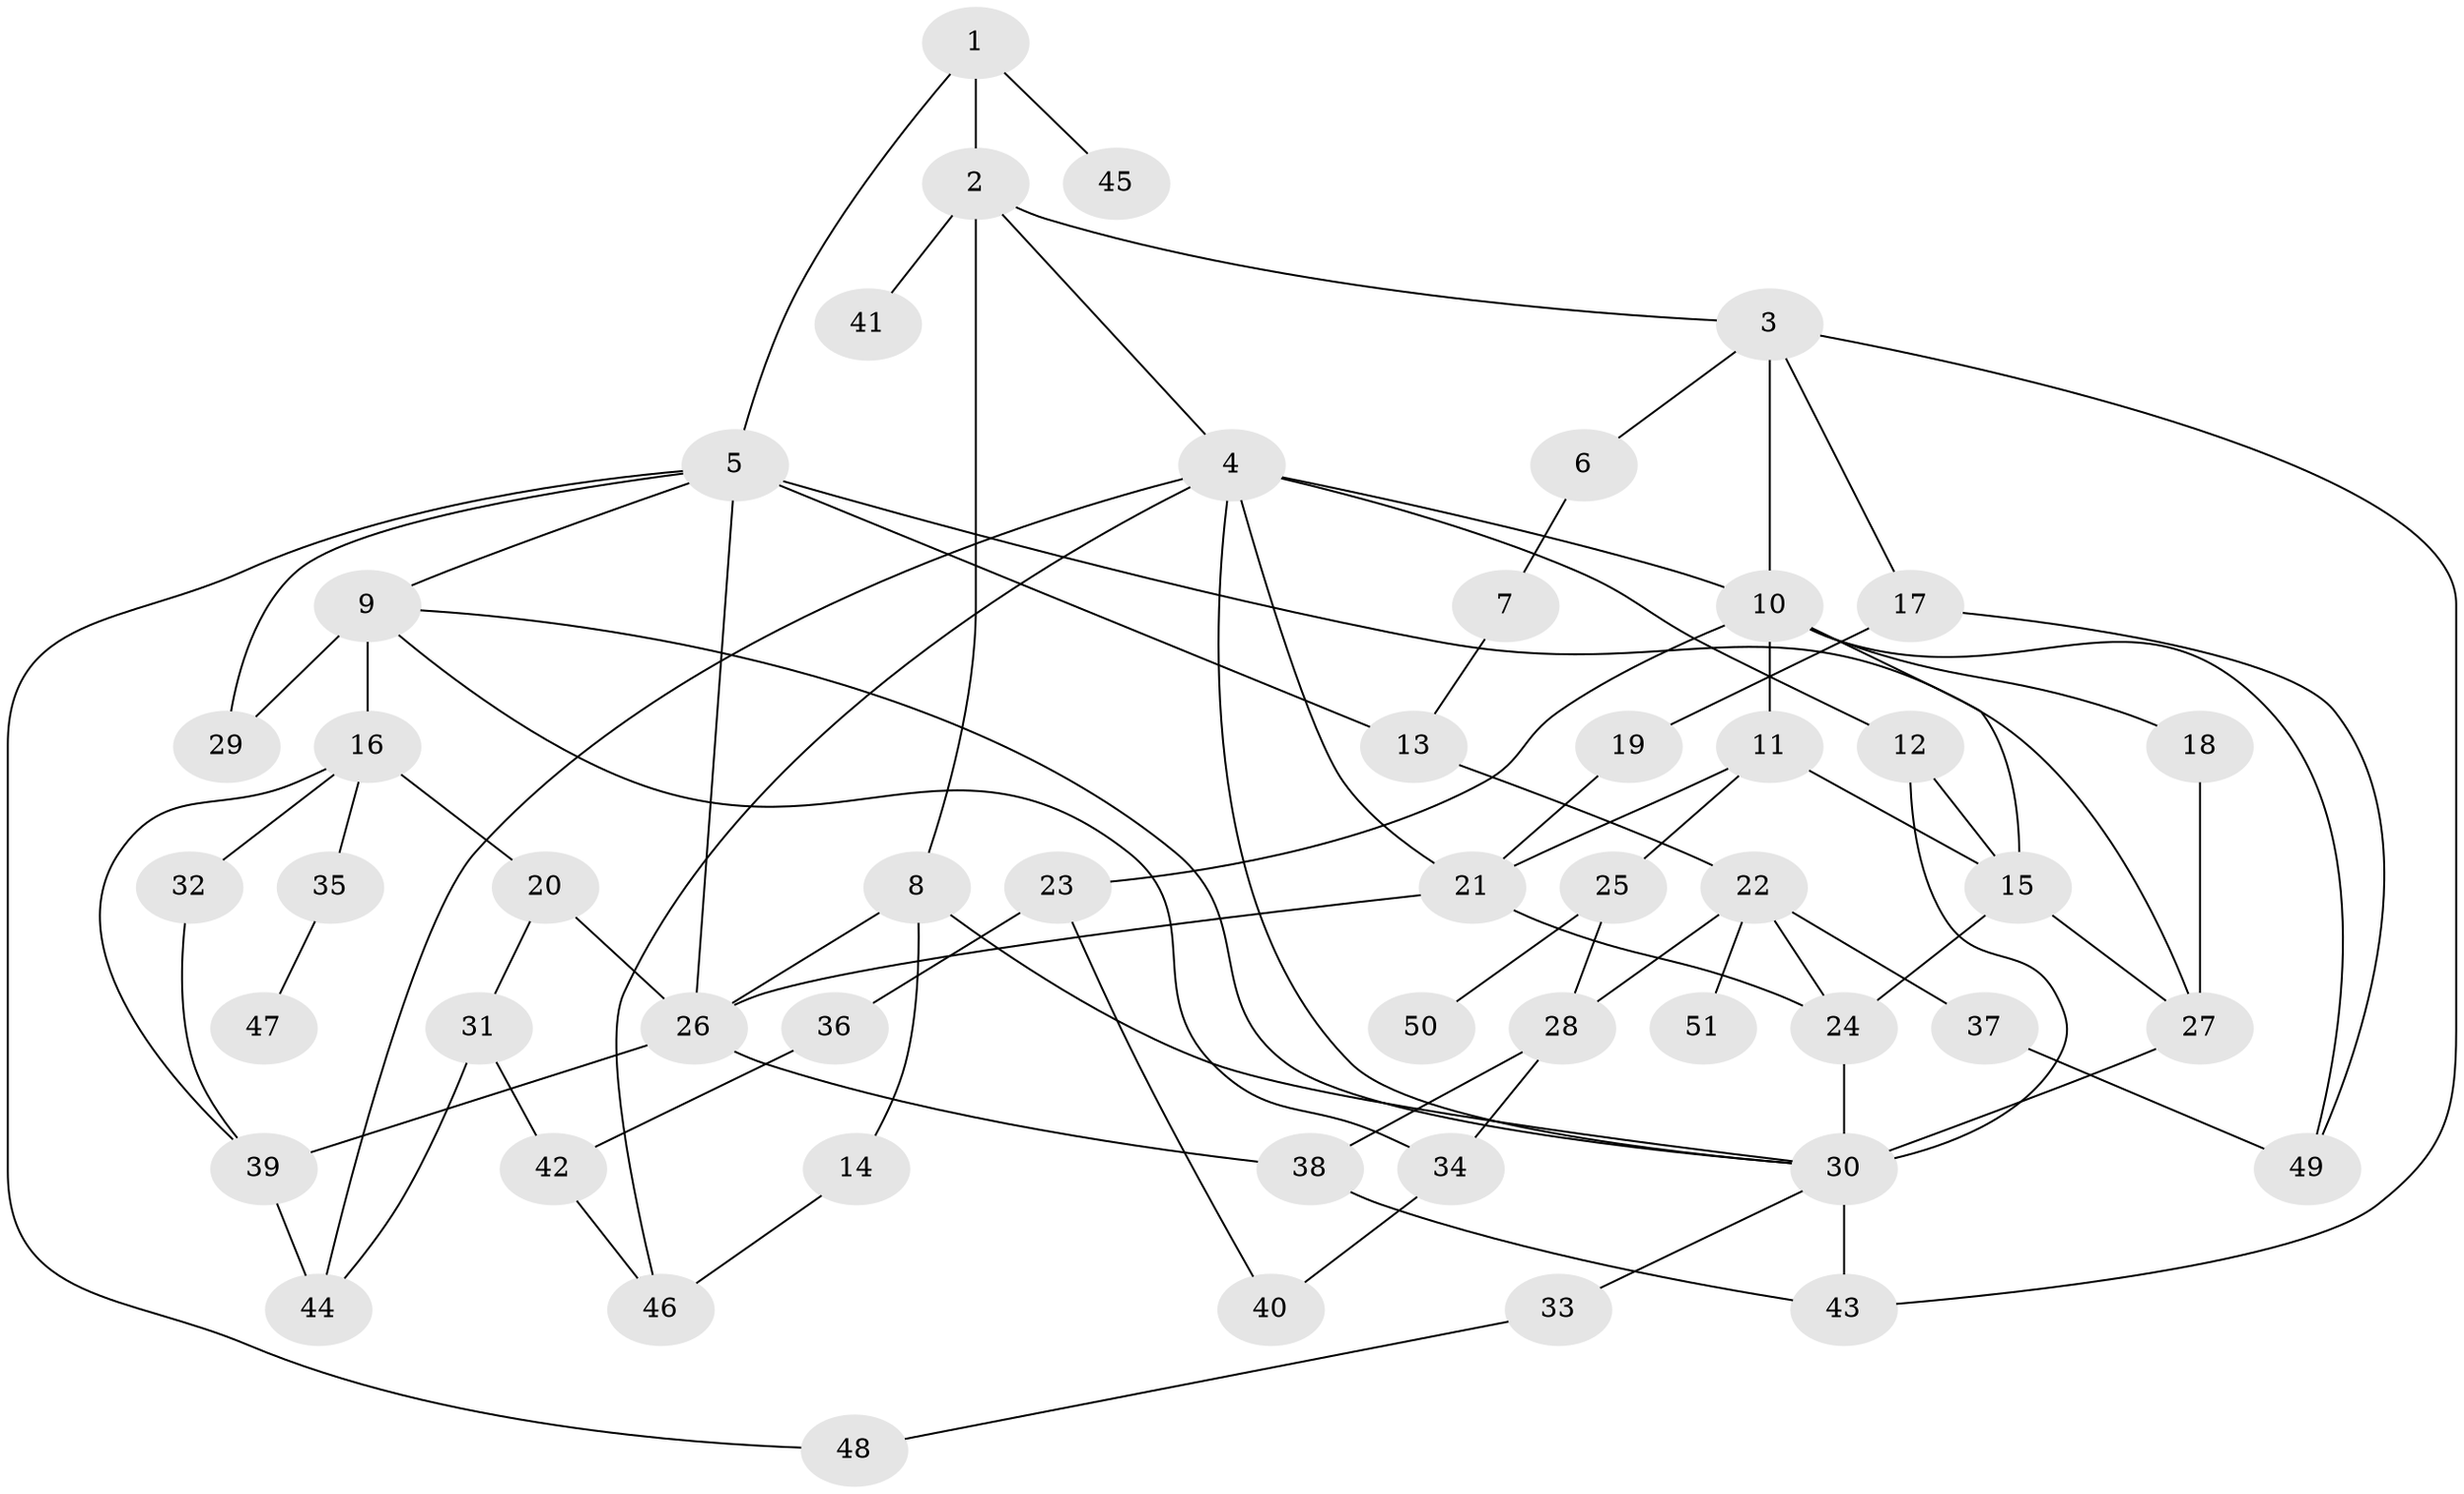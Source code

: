 // original degree distribution, {4: 0.12871287128712872, 6: 0.019801980198019802, 5: 0.07920792079207921, 8: 0.009900990099009901, 2: 0.2871287128712871, 3: 0.21782178217821782, 7: 0.019801980198019802, 1: 0.2376237623762376}
// Generated by graph-tools (version 1.1) at 2025/34/03/09/25 02:34:30]
// undirected, 51 vertices, 85 edges
graph export_dot {
graph [start="1"]
  node [color=gray90,style=filled];
  1;
  2;
  3;
  4;
  5;
  6;
  7;
  8;
  9;
  10;
  11;
  12;
  13;
  14;
  15;
  16;
  17;
  18;
  19;
  20;
  21;
  22;
  23;
  24;
  25;
  26;
  27;
  28;
  29;
  30;
  31;
  32;
  33;
  34;
  35;
  36;
  37;
  38;
  39;
  40;
  41;
  42;
  43;
  44;
  45;
  46;
  47;
  48;
  49;
  50;
  51;
  1 -- 2 [weight=1.0];
  1 -- 5 [weight=1.0];
  1 -- 45 [weight=1.0];
  2 -- 3 [weight=1.0];
  2 -- 4 [weight=1.0];
  2 -- 8 [weight=1.0];
  2 -- 41 [weight=1.0];
  3 -- 6 [weight=1.0];
  3 -- 10 [weight=1.0];
  3 -- 17 [weight=1.0];
  3 -- 43 [weight=1.0];
  4 -- 10 [weight=1.0];
  4 -- 12 [weight=1.0];
  4 -- 21 [weight=1.0];
  4 -- 30 [weight=1.0];
  4 -- 44 [weight=1.0];
  4 -- 46 [weight=1.0];
  5 -- 9 [weight=1.0];
  5 -- 13 [weight=1.0];
  5 -- 26 [weight=1.0];
  5 -- 27 [weight=1.0];
  5 -- 29 [weight=1.0];
  5 -- 48 [weight=1.0];
  6 -- 7 [weight=1.0];
  7 -- 13 [weight=1.0];
  8 -- 14 [weight=1.0];
  8 -- 26 [weight=1.0];
  8 -- 30 [weight=1.0];
  9 -- 16 [weight=1.0];
  9 -- 29 [weight=1.0];
  9 -- 30 [weight=1.0];
  9 -- 34 [weight=1.0];
  10 -- 11 [weight=1.0];
  10 -- 15 [weight=1.0];
  10 -- 18 [weight=1.0];
  10 -- 23 [weight=1.0];
  10 -- 49 [weight=1.0];
  11 -- 15 [weight=1.0];
  11 -- 21 [weight=1.0];
  11 -- 25 [weight=2.0];
  12 -- 15 [weight=1.0];
  12 -- 30 [weight=1.0];
  13 -- 22 [weight=1.0];
  14 -- 46 [weight=1.0];
  15 -- 24 [weight=1.0];
  15 -- 27 [weight=1.0];
  16 -- 20 [weight=2.0];
  16 -- 32 [weight=1.0];
  16 -- 35 [weight=1.0];
  16 -- 39 [weight=1.0];
  17 -- 19 [weight=1.0];
  17 -- 49 [weight=1.0];
  18 -- 27 [weight=1.0];
  19 -- 21 [weight=1.0];
  20 -- 26 [weight=1.0];
  20 -- 31 [weight=1.0];
  21 -- 24 [weight=1.0];
  21 -- 26 [weight=1.0];
  22 -- 24 [weight=1.0];
  22 -- 28 [weight=1.0];
  22 -- 37 [weight=1.0];
  22 -- 51 [weight=1.0];
  23 -- 36 [weight=1.0];
  23 -- 40 [weight=1.0];
  24 -- 30 [weight=3.0];
  25 -- 28 [weight=1.0];
  25 -- 50 [weight=1.0];
  26 -- 38 [weight=1.0];
  26 -- 39 [weight=1.0];
  27 -- 30 [weight=1.0];
  28 -- 34 [weight=1.0];
  28 -- 38 [weight=1.0];
  30 -- 33 [weight=1.0];
  30 -- 43 [weight=1.0];
  31 -- 42 [weight=1.0];
  31 -- 44 [weight=1.0];
  32 -- 39 [weight=1.0];
  33 -- 48 [weight=1.0];
  34 -- 40 [weight=1.0];
  35 -- 47 [weight=1.0];
  36 -- 42 [weight=1.0];
  37 -- 49 [weight=1.0];
  38 -- 43 [weight=1.0];
  39 -- 44 [weight=2.0];
  42 -- 46 [weight=1.0];
}
